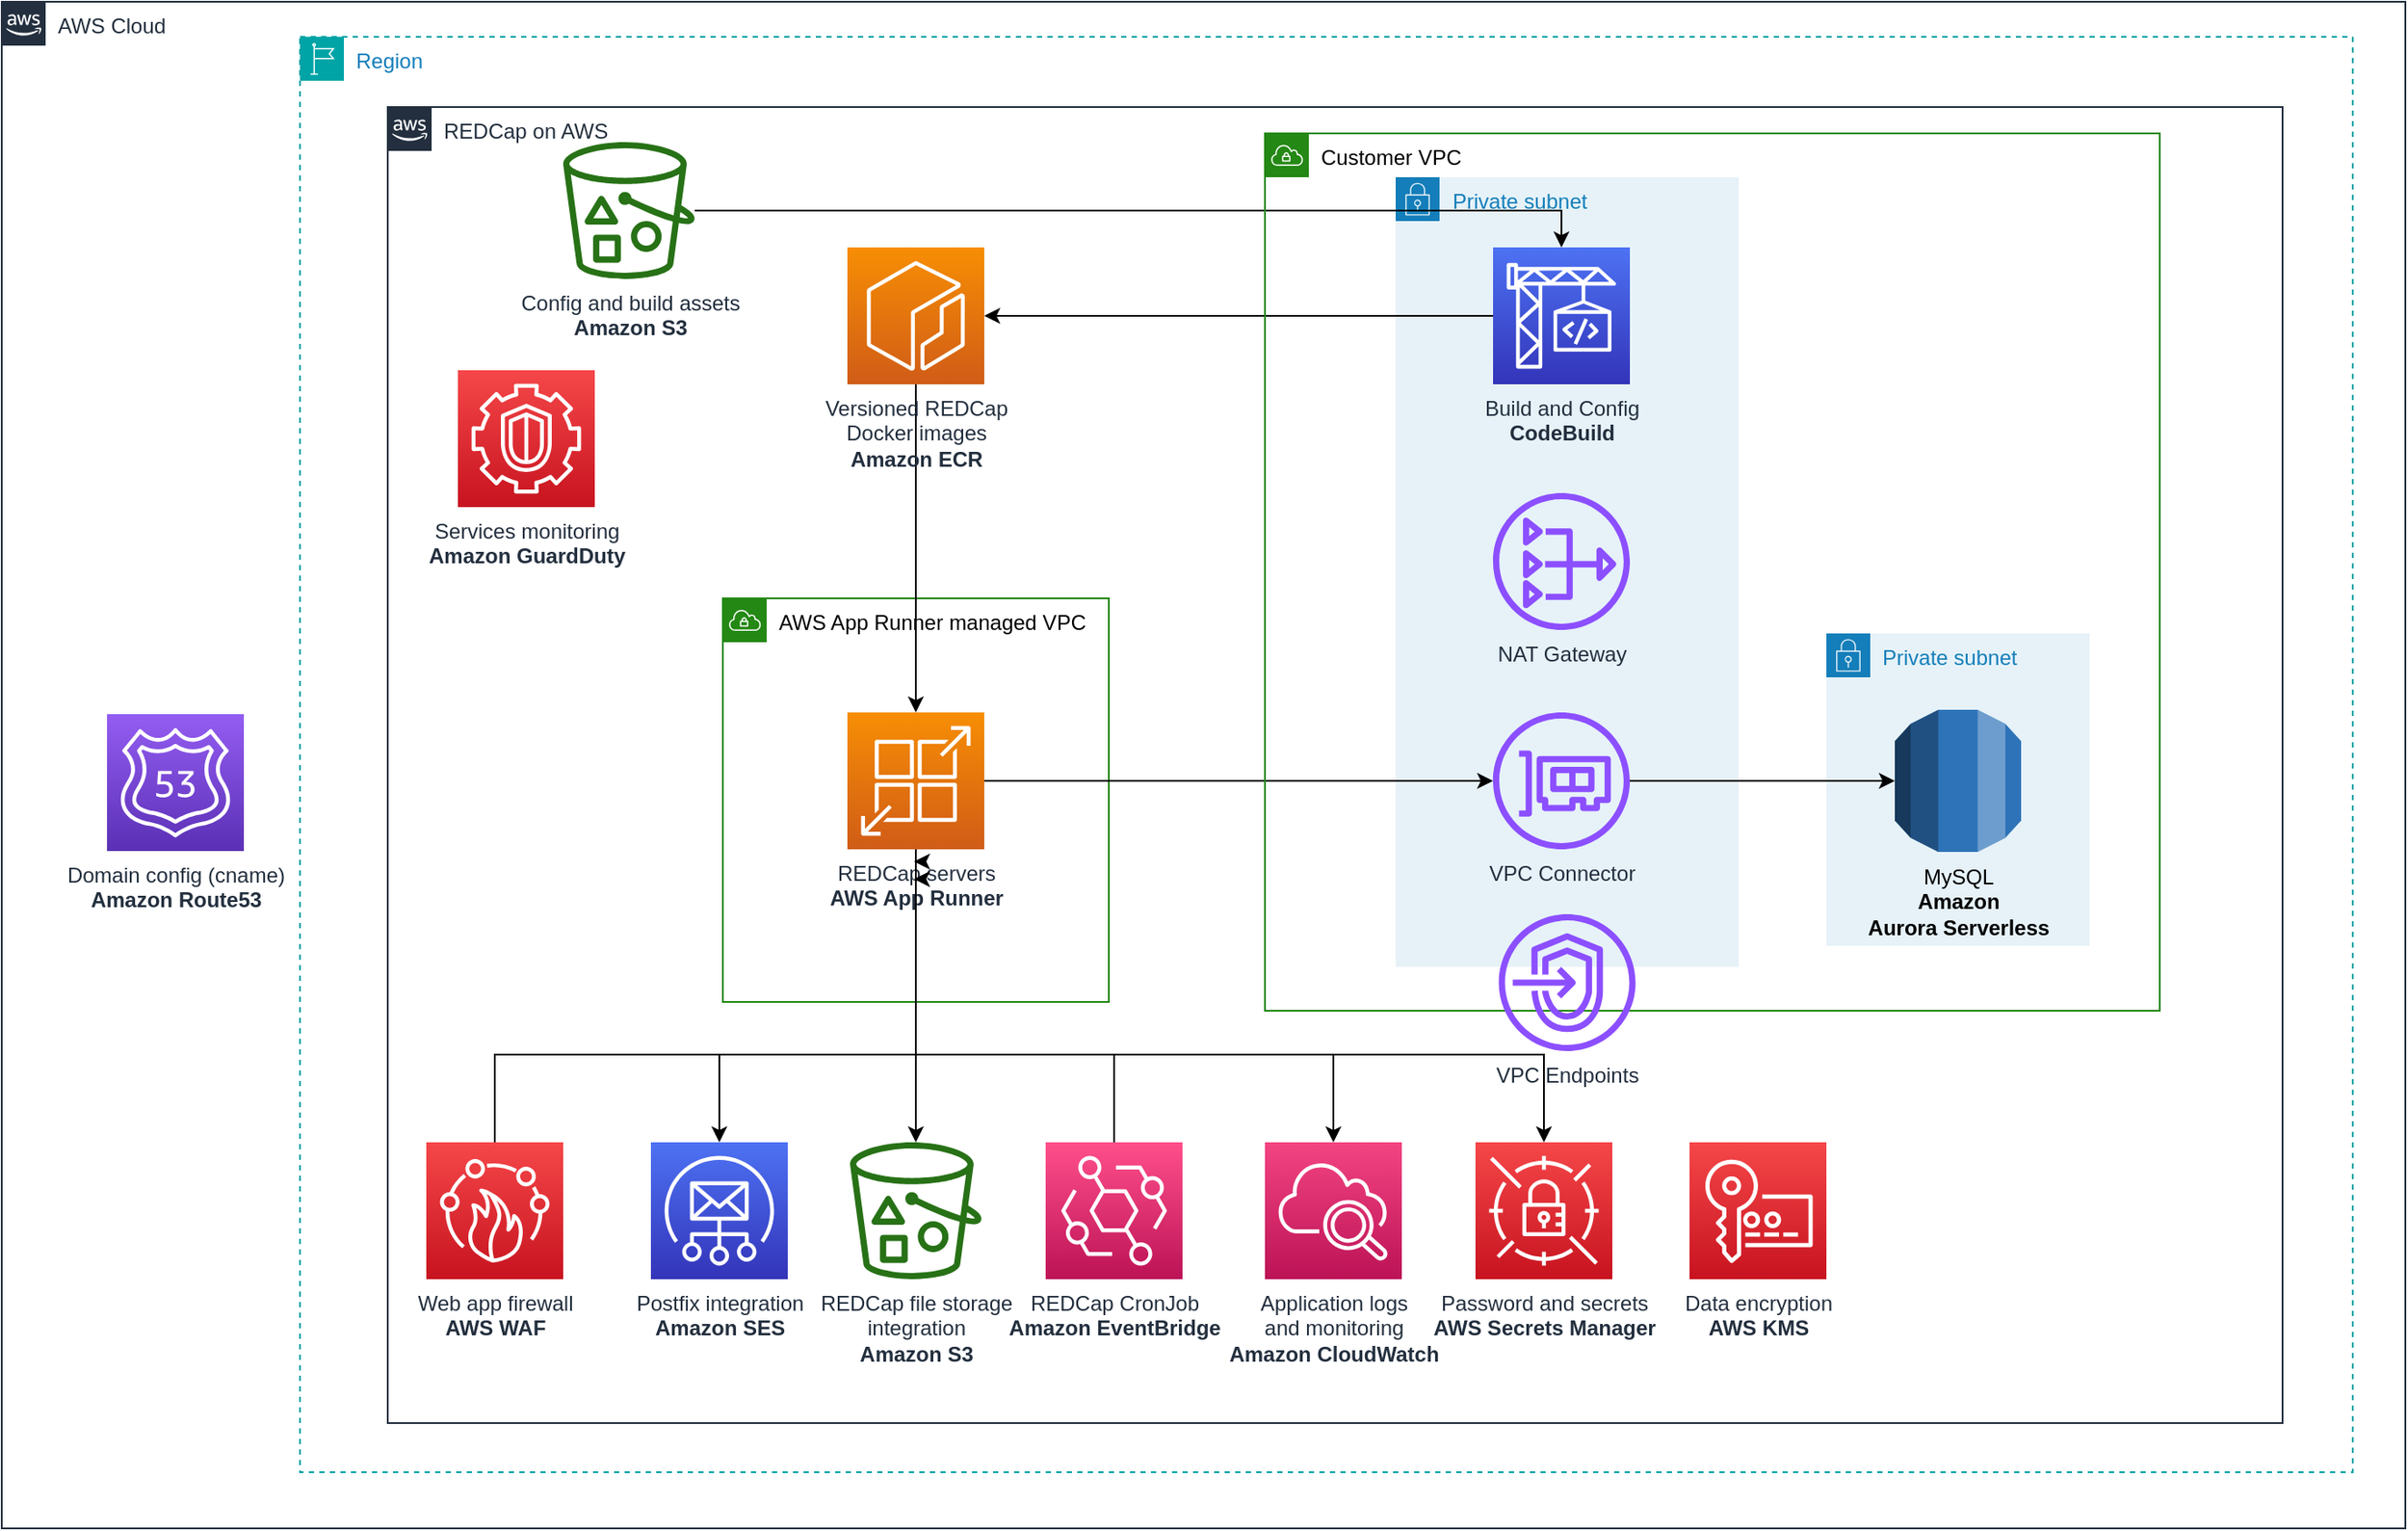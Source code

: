 <mxfile version="22.1.21" type="device">
  <diagram id="Ht1M8jgEwFfnCIfOTk4-" name="Page-1">
    <mxGraphModel dx="4132" dy="2477" grid="1" gridSize="10" guides="1" tooltips="1" connect="1" arrows="1" fold="1" page="1" pageScale="1" pageWidth="1169" pageHeight="827" math="0" shadow="0">
      <root>
        <mxCell id="0" />
        <mxCell id="1" parent="0" />
        <mxCell id="UEzPUAAOIrF-is8g5C7q-74" value="REDCap on AWS" style="points=[[0,0],[0.25,0],[0.5,0],[0.75,0],[1,0],[1,0.25],[1,0.5],[1,0.75],[1,1],[0.75,1],[0.5,1],[0.25,1],[0,1],[0,0.75],[0,0.5],[0,0.25]];outlineConnect=0;gradientColor=none;html=1;whiteSpace=wrap;fontSize=12;fontStyle=0;shape=mxgraph.aws4.group;grIcon=mxgraph.aws4.group_aws_cloud_alt;strokeColor=#232F3E;fillColor=none;verticalAlign=top;align=left;spacingLeft=30;fontColor=#232F3E;dashed=0;labelBackgroundColor=#ffffff;container=1;pointerEvents=0;collapsible=0;recursiveResize=0;" parent="1" vertex="1">
          <mxGeometry x="20" y="30" width="1080" height="750" as="geometry" />
        </mxCell>
        <mxCell id="Dcn6kLH_3c6K-tNPOsyW-28" value="Private subnet" style="points=[[0,0],[0.25,0],[0.5,0],[0.75,0],[1,0],[1,0.25],[1,0.5],[1,0.75],[1,1],[0.75,1],[0.5,1],[0.25,1],[0,1],[0,0.75],[0,0.5],[0,0.25]];outlineConnect=0;gradientColor=none;html=1;whiteSpace=wrap;fontSize=12;fontStyle=0;container=1;pointerEvents=0;collapsible=0;recursiveResize=0;shape=mxgraph.aws4.group;grIcon=mxgraph.aws4.group_security_group;grStroke=0;strokeColor=#147EBA;fillColor=#E6F2F8;verticalAlign=top;align=left;spacingLeft=30;fontColor=#147EBA;dashed=0;" vertex="1" parent="UEzPUAAOIrF-is8g5C7q-74">
          <mxGeometry x="574.5" y="40" width="195.5" height="450" as="geometry" />
        </mxCell>
        <mxCell id="Mqe46j8C1IuPMbPBtzHv-17" value="Domain config (cname)&lt;br&gt;&lt;b&gt;Amazon Route53&lt;/b&gt;" style="sketch=0;points=[[0,0,0],[0.25,0,0],[0.5,0,0],[0.75,0,0],[1,0,0],[0,1,0],[0.25,1,0],[0.5,1,0],[0.75,1,0],[1,1,0],[0,0.25,0],[0,0.5,0],[0,0.75,0],[1,0.25,0],[1,0.5,0],[1,0.75,0]];outlineConnect=0;fontColor=#232F3E;gradientColor=#945DF2;gradientDirection=north;fillColor=#5A30B5;strokeColor=#ffffff;dashed=0;verticalLabelPosition=bottom;verticalAlign=top;align=center;html=1;fontSize=12;fontStyle=0;aspect=fixed;shape=mxgraph.aws4.resourceIcon;resIcon=mxgraph.aws4.route_53;" parent="1" vertex="1">
          <mxGeometry x="-140" y="376" width="78" height="78" as="geometry" />
        </mxCell>
        <mxCell id="Dcn6kLH_3c6K-tNPOsyW-3" value="Region" style="points=[[0,0],[0.25,0],[0.5,0],[0.75,0],[1,0],[1,0.25],[1,0.5],[1,0.75],[1,1],[0.75,1],[0.5,1],[0.25,1],[0,1],[0,0.75],[0,0.5],[0,0.25]];outlineConnect=0;gradientColor=none;html=1;whiteSpace=wrap;fontSize=12;fontStyle=0;container=1;pointerEvents=0;collapsible=0;recursiveResize=0;shape=mxgraph.aws4.group;grIcon=mxgraph.aws4.group_region;strokeColor=#00A4A6;fillColor=none;verticalAlign=top;align=left;spacingLeft=30;fontColor=#147EBA;dashed=1;" vertex="1" parent="1">
          <mxGeometry x="-30" y="-10" width="1170" height="818" as="geometry" />
        </mxCell>
        <mxCell id="UEzPUAAOIrF-is8g5C7q-78" value="Config and build assets&lt;br&gt;&lt;b&gt;Amazon S3&lt;/b&gt;" style="outlineConnect=0;fontColor=#232F3E;gradientColor=none;fillColor=#277116;strokeColor=none;dashed=0;verticalLabelPosition=bottom;verticalAlign=top;align=center;html=1;fontSize=12;fontStyle=0;aspect=fixed;pointerEvents=1;shape=mxgraph.aws4.bucket_with_objects;labelBackgroundColor=#ffffff;" parent="Dcn6kLH_3c6K-tNPOsyW-3" vertex="1">
          <mxGeometry x="150" y="60" width="75" height="78" as="geometry" />
        </mxCell>
        <mxCell id="Dcn6kLH_3c6K-tNPOsyW-15" value="&lt;font color=&quot;#000000&quot;&gt;AWS App Runner managed VPC&lt;/font&gt;" style="points=[[0,0],[0.25,0],[0.5,0],[0.75,0],[1,0],[1,0.25],[1,0.5],[1,0.75],[1,1],[0.75,1],[0.5,1],[0.25,1],[0,1],[0,0.75],[0,0.5],[0,0.25]];outlineConnect=0;gradientColor=none;html=1;whiteSpace=wrap;fontSize=12;fontStyle=0;container=0;pointerEvents=0;collapsible=0;recursiveResize=0;shape=mxgraph.aws4.group;grIcon=mxgraph.aws4.group_vpc;strokeColor=#248814;fillColor=none;verticalAlign=top;align=left;spacingLeft=30;fontColor=#AAB7B8;dashed=0;" vertex="1" parent="Dcn6kLH_3c6K-tNPOsyW-3">
          <mxGeometry x="241" y="320" width="220" height="230" as="geometry" />
        </mxCell>
        <mxCell id="Dcn6kLH_3c6K-tNPOsyW-31" style="edgeStyle=orthogonalEdgeStyle;rounded=0;orthogonalLoop=1;jettySize=auto;html=1;" edge="1" parent="Dcn6kLH_3c6K-tNPOsyW-3" source="Mqe46j8C1IuPMbPBtzHv-1" target="Dcn6kLH_3c6K-tNPOsyW-30">
          <mxGeometry relative="1" as="geometry" />
        </mxCell>
        <mxCell id="Mqe46j8C1IuPMbPBtzHv-1" value="REDCap servers&lt;br&gt;&lt;b&gt;AWS App Runner&lt;/b&gt;" style="sketch=0;points=[[0,0,0],[0.25,0,0],[0.5,0,0],[0.75,0,0],[1,0,0],[0,1,0],[0.25,1,0],[0.5,1,0],[0.75,1,0],[1,1,0],[0,0.25,0],[0,0.5,0],[0,0.75,0],[1,0.25,0],[1,0.5,0],[1,0.75,0]];outlineConnect=0;fontColor=#232F3E;gradientColor=#F78E04;gradientDirection=north;fillColor=#D05C17;strokeColor=#ffffff;dashed=0;verticalLabelPosition=bottom;verticalAlign=top;align=center;html=1;fontSize=12;fontStyle=0;aspect=fixed;shape=mxgraph.aws4.resourceIcon;resIcon=mxgraph.aws4.app_runner;" parent="Dcn6kLH_3c6K-tNPOsyW-3" vertex="1">
          <mxGeometry x="312" y="385" width="78" height="78" as="geometry" />
        </mxCell>
        <mxCell id="Dcn6kLH_3c6K-tNPOsyW-50" style="edgeStyle=orthogonalEdgeStyle;rounded=0;orthogonalLoop=1;jettySize=auto;html=1;" edge="1" parent="Dcn6kLH_3c6K-tNPOsyW-3" source="Mqe46j8C1IuPMbPBtzHv-6" target="Mqe46j8C1IuPMbPBtzHv-1">
          <mxGeometry relative="1" as="geometry" />
        </mxCell>
        <mxCell id="Mqe46j8C1IuPMbPBtzHv-6" value="Versioned REDCap&lt;br&gt;Docker images&lt;br&gt;&lt;b&gt;Amazon ECR&lt;/b&gt;" style="sketch=0;points=[[0,0,0],[0.25,0,0],[0.5,0,0],[0.75,0,0],[1,0,0],[0,1,0],[0.25,1,0],[0.5,1,0],[0.75,1,0],[1,1,0],[0,0.25,0],[0,0.5,0],[0,0.75,0],[1,0.25,0],[1,0.5,0],[1,0.75,0]];outlineConnect=0;fontColor=#232F3E;gradientColor=#F78E04;gradientDirection=north;fillColor=#D05C17;strokeColor=#ffffff;dashed=0;verticalLabelPosition=bottom;verticalAlign=top;align=center;html=1;fontSize=12;fontStyle=0;aspect=fixed;shape=mxgraph.aws4.resourceIcon;resIcon=mxgraph.aws4.ecr;" parent="Dcn6kLH_3c6K-tNPOsyW-3" vertex="1">
          <mxGeometry x="312" y="120" width="78" height="78" as="geometry" />
        </mxCell>
        <mxCell id="f2SYE34LI6Cqs8GmhTz7-9" style="edgeStyle=orthogonalEdgeStyle;rounded=0;orthogonalLoop=1;jettySize=auto;html=1;" parent="Dcn6kLH_3c6K-tNPOsyW-3" source="deZ6W27eWIMEph1ER3yK-2" target="Mqe46j8C1IuPMbPBtzHv-6" edge="1">
          <mxGeometry relative="1" as="geometry" />
        </mxCell>
        <mxCell id="deZ6W27eWIMEph1ER3yK-15" value="Private subnet" style="points=[[0,0],[0.25,0],[0.5,0],[0.75,0],[1,0],[1,0.25],[1,0.5],[1,0.75],[1,1],[0.75,1],[0.5,1],[0.25,1],[0,1],[0,0.75],[0,0.5],[0,0.25]];outlineConnect=0;gradientColor=none;html=1;whiteSpace=wrap;fontSize=12;fontStyle=0;container=1;pointerEvents=0;collapsible=0;recursiveResize=0;shape=mxgraph.aws4.group;grIcon=mxgraph.aws4.group_security_group;grStroke=0;strokeColor=#147EBA;fillColor=#E6F2F8;verticalAlign=top;align=left;spacingLeft=30;fontColor=#147EBA;dashed=0;" parent="Dcn6kLH_3c6K-tNPOsyW-3" vertex="1">
          <mxGeometry x="870" y="340" width="150" height="178" as="geometry" />
        </mxCell>
        <mxCell id="Mqe46j8C1IuPMbPBtzHv-2" value="MySQL&lt;br&gt;&lt;b&gt;Amazon&lt;br&gt;Aurora Serverless&lt;/b&gt;" style="outlineConnect=0;dashed=0;verticalLabelPosition=bottom;verticalAlign=top;align=center;html=1;shape=mxgraph.aws3.rds;fillColor=#2E73B8;gradientColor=none;" parent="deZ6W27eWIMEph1ER3yK-15" vertex="1">
          <mxGeometry x="39" y="43.5" width="72" height="81" as="geometry" />
        </mxCell>
        <mxCell id="Dcn6kLH_3c6K-tNPOsyW-27" style="edgeStyle=orthogonalEdgeStyle;rounded=0;orthogonalLoop=1;jettySize=auto;html=1;entryX=0.5;entryY=0;entryDx=0;entryDy=0;entryPerimeter=0;" edge="1" parent="Dcn6kLH_3c6K-tNPOsyW-3" source="UEzPUAAOIrF-is8g5C7q-78" target="deZ6W27eWIMEph1ER3yK-2">
          <mxGeometry relative="1" as="geometry" />
        </mxCell>
        <mxCell id="deZ6W27eWIMEph1ER3yK-2" value="Build and Config&lt;br&gt;&lt;b&gt;CodeBuild&lt;/b&gt;" style="sketch=0;points=[[0,0,0],[0.25,0,0],[0.5,0,0],[0.75,0,0],[1,0,0],[0,1,0],[0.25,1,0],[0.5,1,0],[0.75,1,0],[1,1,0],[0,0.25,0],[0,0.5,0],[0,0.75,0],[1,0.25,0],[1,0.5,0],[1,0.75,0]];outlineConnect=0;fontColor=#232F3E;gradientColor=#4D72F3;gradientDirection=north;fillColor=#3334B9;strokeColor=#ffffff;dashed=0;verticalLabelPosition=bottom;verticalAlign=top;align=center;html=1;fontSize=12;fontStyle=0;aspect=fixed;shape=mxgraph.aws4.resourceIcon;resIcon=mxgraph.aws4.codebuild;" parent="Dcn6kLH_3c6K-tNPOsyW-3" vertex="1">
          <mxGeometry x="680" y="120" width="78" height="78" as="geometry" />
        </mxCell>
        <mxCell id="Dcn6kLH_3c6K-tNPOsyW-32" style="edgeStyle=orthogonalEdgeStyle;rounded=0;orthogonalLoop=1;jettySize=auto;html=1;" edge="1" parent="Dcn6kLH_3c6K-tNPOsyW-3" source="Dcn6kLH_3c6K-tNPOsyW-30" target="Mqe46j8C1IuPMbPBtzHv-2">
          <mxGeometry relative="1" as="geometry" />
        </mxCell>
        <mxCell id="Dcn6kLH_3c6K-tNPOsyW-30" value="VPC Connector" style="sketch=0;outlineConnect=0;fontColor=#232F3E;gradientColor=none;fillColor=#8C4FFF;strokeColor=none;dashed=0;verticalLabelPosition=bottom;verticalAlign=top;align=center;html=1;fontSize=12;fontStyle=0;aspect=fixed;pointerEvents=1;shape=mxgraph.aws4.elastic_network_interface;" vertex="1" parent="Dcn6kLH_3c6K-tNPOsyW-3">
          <mxGeometry x="680" y="385" width="78" height="78" as="geometry" />
        </mxCell>
        <mxCell id="Dcn6kLH_3c6K-tNPOsyW-34" value="NAT Gateway" style="sketch=0;outlineConnect=0;fontColor=#232F3E;gradientColor=none;fillColor=#8C4FFF;strokeColor=none;dashed=0;verticalLabelPosition=bottom;verticalAlign=top;align=center;html=1;fontSize=12;fontStyle=0;aspect=fixed;pointerEvents=1;shape=mxgraph.aws4.nat_gateway;" vertex="1" parent="Dcn6kLH_3c6K-tNPOsyW-3">
          <mxGeometry x="680" y="260" width="78" height="78" as="geometry" />
        </mxCell>
        <mxCell id="Mqe46j8C1IuPMbPBtzHv-23" value="Services monitoring&lt;br&gt;&lt;b&gt;Amazon GuardDuty&lt;/b&gt;" style="sketch=0;points=[[0,0,0],[0.25,0,0],[0.5,0,0],[0.75,0,0],[1,0,0],[0,1,0],[0.25,1,0],[0.5,1,0],[0.75,1,0],[1,1,0],[0,0.25,0],[0,0.5,0],[0,0.75,0],[1,0.25,0],[1,0.5,0],[1,0.75,0]];outlineConnect=0;fontColor=#232F3E;gradientColor=#F54749;gradientDirection=north;fillColor=#C7131F;strokeColor=#ffffff;dashed=0;verticalLabelPosition=bottom;verticalAlign=top;align=center;html=1;fontSize=12;fontStyle=0;aspect=fixed;shape=mxgraph.aws4.resourceIcon;resIcon=mxgraph.aws4.guardduty;" parent="Dcn6kLH_3c6K-tNPOsyW-3" vertex="1">
          <mxGeometry x="90" y="190" width="78" height="78" as="geometry" />
        </mxCell>
        <mxCell id="Dcn6kLH_3c6K-tNPOsyW-40" value="AWS Cloud" style="points=[[0,0],[0.25,0],[0.5,0],[0.75,0],[1,0],[1,0.25],[1,0.5],[1,0.75],[1,1],[0.75,1],[0.5,1],[0.25,1],[0,1],[0,0.75],[0,0.5],[0,0.25]];outlineConnect=0;gradientColor=none;html=1;whiteSpace=wrap;fontSize=12;fontStyle=0;container=1;pointerEvents=0;collapsible=0;recursiveResize=0;shape=mxgraph.aws4.group;grIcon=mxgraph.aws4.group_aws_cloud_alt;strokeColor=#232F3E;fillColor=none;verticalAlign=top;align=left;spacingLeft=30;fontColor=#232F3E;dashed=0;" vertex="1" parent="1">
          <mxGeometry x="-200" y="-30" width="1370" height="870" as="geometry" />
        </mxCell>
        <mxCell id="f2SYE34LI6Cqs8GmhTz7-4" value="&lt;font color=&quot;#000000&quot;&gt;Customer VPC&lt;/font&gt;" style="points=[[0,0],[0.25,0],[0.5,0],[0.75,0],[1,0],[1,0.25],[1,0.5],[1,0.75],[1,1],[0.75,1],[0.5,1],[0.25,1],[0,1],[0,0.75],[0,0.5],[0,0.25]];outlineConnect=0;gradientColor=none;html=1;whiteSpace=wrap;fontSize=12;fontStyle=0;container=0;pointerEvents=0;collapsible=0;recursiveResize=0;shape=mxgraph.aws4.group;grIcon=mxgraph.aws4.group_vpc;strokeColor=#248814;fillColor=none;verticalAlign=top;align=left;spacingLeft=30;fontColor=#AAB7B8;dashed=0;" parent="Dcn6kLH_3c6K-tNPOsyW-40" vertex="1">
          <mxGeometry x="720" y="75" width="510" height="500" as="geometry" />
        </mxCell>
        <mxCell id="Dcn6kLH_3c6K-tNPOsyW-36" value="VPC Endpoints" style="sketch=0;outlineConnect=0;fontColor=#232F3E;gradientColor=none;fillColor=#8C4FFF;strokeColor=none;dashed=0;verticalLabelPosition=bottom;verticalAlign=top;align=center;html=1;fontSize=12;fontStyle=0;aspect=fixed;pointerEvents=1;shape=mxgraph.aws4.endpoints;" vertex="1" parent="Dcn6kLH_3c6K-tNPOsyW-40">
          <mxGeometry x="853.25" y="520" width="78" height="78" as="geometry" />
        </mxCell>
        <mxCell id="Dcn6kLH_3c6K-tNPOsyW-49" style="edgeStyle=orthogonalEdgeStyle;rounded=0;orthogonalLoop=1;jettySize=auto;html=1;" edge="1" parent="Dcn6kLH_3c6K-tNPOsyW-40" source="Mqe46j8C1IuPMbPBtzHv-7">
          <mxGeometry relative="1" as="geometry">
            <mxPoint x="520.0" y="500" as="targetPoint" />
            <Array as="points">
              <mxPoint x="281" y="600" />
              <mxPoint x="521" y="600" />
              <mxPoint x="521" y="500" />
            </Array>
          </mxGeometry>
        </mxCell>
        <mxCell id="Mqe46j8C1IuPMbPBtzHv-7" value="Web app firewall&lt;br&gt;&lt;b&gt;AWS WAF&lt;/b&gt;" style="sketch=0;points=[[0,0,0],[0.25,0,0],[0.5,0,0],[0.75,0,0],[1,0,0],[0,1,0],[0.25,1,0],[0.5,1,0],[0.75,1,0],[1,1,0],[0,0.25,0],[0,0.5,0],[0,0.75,0],[1,0.25,0],[1,0.5,0],[1,0.75,0]];outlineConnect=0;fontColor=#232F3E;gradientColor=#F54749;gradientDirection=north;fillColor=#C7131F;strokeColor=#ffffff;dashed=0;verticalLabelPosition=bottom;verticalAlign=top;align=center;html=1;fontSize=12;fontStyle=0;aspect=fixed;shape=mxgraph.aws4.resourceIcon;resIcon=mxgraph.aws4.firewall_manager;" parent="Dcn6kLH_3c6K-tNPOsyW-40" vertex="1">
          <mxGeometry x="242" y="650" width="78" height="78" as="geometry" />
        </mxCell>
        <mxCell id="Mqe46j8C1IuPMbPBtzHv-5" value="Postfix integration&lt;br&gt;&lt;b&gt;Amazon SES&lt;/b&gt;" style="sketch=0;points=[[0,0,0],[0.25,0,0],[0.5,0,0],[0.75,0,0],[1,0,0],[0,1,0],[0.25,1,0],[0.5,1,0],[0.75,1,0],[1,1,0],[0,0.25,0],[0,0.5,0],[0,0.75,0],[1,0.25,0],[1,0.5,0],[1,0.75,0]];outlineConnect=0;fontColor=#232F3E;gradientColor=#4D72F3;gradientDirection=north;fillColor=#3334B9;strokeColor=#ffffff;dashed=0;verticalLabelPosition=bottom;verticalAlign=top;align=center;html=1;fontSize=12;fontStyle=0;aspect=fixed;shape=mxgraph.aws4.resourceIcon;resIcon=mxgraph.aws4.simple_email_service;" parent="Dcn6kLH_3c6K-tNPOsyW-40" vertex="1">
          <mxGeometry x="370" y="650" width="78" height="78" as="geometry" />
        </mxCell>
        <mxCell id="Mqe46j8C1IuPMbPBtzHv-16" value="REDCap file storage&lt;br&gt;integration&lt;br&gt;&lt;b&gt;Amazon S3&lt;/b&gt;" style="outlineConnect=0;fontColor=#232F3E;gradientColor=none;fillColor=#277116;strokeColor=none;dashed=0;verticalLabelPosition=bottom;verticalAlign=top;align=center;html=1;fontSize=12;fontStyle=0;aspect=fixed;pointerEvents=1;shape=mxgraph.aws4.bucket_with_objects;labelBackgroundColor=#ffffff;" parent="Dcn6kLH_3c6K-tNPOsyW-40" vertex="1">
          <mxGeometry x="483.5" y="650" width="75" height="78" as="geometry" />
        </mxCell>
        <mxCell id="Dcn6kLH_3c6K-tNPOsyW-48" style="edgeStyle=orthogonalEdgeStyle;rounded=0;orthogonalLoop=1;jettySize=auto;html=1;" edge="1" parent="Dcn6kLH_3c6K-tNPOsyW-40" source="TzyDiBckDBIlwYz2A17W-2">
          <mxGeometry relative="1" as="geometry">
            <mxPoint x="520.0" y="490" as="targetPoint" />
            <Array as="points">
              <mxPoint x="634" y="600" />
              <mxPoint x="521" y="600" />
              <mxPoint x="521" y="490" />
            </Array>
          </mxGeometry>
        </mxCell>
        <mxCell id="TzyDiBckDBIlwYz2A17W-2" value="REDCap CronJob&lt;br&gt;&lt;b&gt;Amazon EventBridge&lt;/b&gt;" style="sketch=0;points=[[0,0,0],[0.25,0,0],[0.5,0,0],[0.75,0,0],[1,0,0],[0,1,0],[0.25,1,0],[0.5,1,0],[0.75,1,0],[1,1,0],[0,0.25,0],[0,0.5,0],[0,0.75,0],[1,0.25,0],[1,0.5,0],[1,0.75,0]];outlineConnect=0;fontColor=#232F3E;gradientColor=#FF4F8B;gradientDirection=north;fillColor=#BC1356;strokeColor=#ffffff;dashed=0;verticalLabelPosition=bottom;verticalAlign=top;align=center;html=1;fontSize=12;fontStyle=0;aspect=fixed;shape=mxgraph.aws4.resourceIcon;resIcon=mxgraph.aws4.eventbridge;" parent="Dcn6kLH_3c6K-tNPOsyW-40" vertex="1">
          <mxGeometry x="595" y="650" width="78" height="78" as="geometry" />
        </mxCell>
        <mxCell id="Ts2uirppUvE2Wrqs1Ysz-1" value="Application logs &lt;br&gt;and monitoring&lt;br&gt;&lt;b&gt;Amazon CloudWatch&lt;/b&gt;" style="sketch=0;points=[[0,0,0],[0.25,0,0],[0.5,0,0],[0.75,0,0],[1,0,0],[0,1,0],[0.25,1,0],[0.5,1,0],[0.75,1,0],[1,1,0],[0,0.25,0],[0,0.5,0],[0,0.75,0],[1,0.25,0],[1,0.5,0],[1,0.75,0]];points=[[0,0,0],[0.25,0,0],[0.5,0,0],[0.75,0,0],[1,0,0],[0,1,0],[0.25,1,0],[0.5,1,0],[0.75,1,0],[1,1,0],[0,0.25,0],[0,0.5,0],[0,0.75,0],[1,0.25,0],[1,0.5,0],[1,0.75,0]];outlineConnect=0;fontColor=#232F3E;gradientColor=#F34482;gradientDirection=north;fillColor=#BC1356;strokeColor=#ffffff;dashed=0;verticalLabelPosition=bottom;verticalAlign=top;align=center;html=1;fontSize=12;fontStyle=0;aspect=fixed;shape=mxgraph.aws4.resourceIcon;resIcon=mxgraph.aws4.cloudwatch_2;" parent="Dcn6kLH_3c6K-tNPOsyW-40" vertex="1">
          <mxGeometry x="720" y="650" width="78" height="78" as="geometry" />
        </mxCell>
        <mxCell id="Mqe46j8C1IuPMbPBtzHv-21" value="Password and secrets&lt;br&gt;&lt;b&gt;AWS Secrets Manager&lt;/b&gt;" style="sketch=0;points=[[0,0,0],[0.25,0,0],[0.5,0,0],[0.75,0,0],[1,0,0],[0,1,0],[0.25,1,0],[0.5,1,0],[0.75,1,0],[1,1,0],[0,0.25,0],[0,0.5,0],[0,0.75,0],[1,0.25,0],[1,0.5,0],[1,0.75,0]];outlineConnect=0;fontColor=#232F3E;gradientColor=#F54749;gradientDirection=north;fillColor=#C7131F;strokeColor=#ffffff;dashed=0;verticalLabelPosition=bottom;verticalAlign=top;align=center;html=1;fontSize=12;fontStyle=0;aspect=fixed;shape=mxgraph.aws4.resourceIcon;resIcon=mxgraph.aws4.secrets_manager;" parent="Dcn6kLH_3c6K-tNPOsyW-40" vertex="1">
          <mxGeometry x="840" y="650" width="78" height="78" as="geometry" />
        </mxCell>
        <mxCell id="Ts2uirppUvE2Wrqs1Ysz-3" value="Data encryption&lt;br&gt;&lt;b&gt;AWS KMS&lt;/b&gt;" style="sketch=0;points=[[0,0,0],[0.25,0,0],[0.5,0,0],[0.75,0,0],[1,0,0],[0,1,0],[0.25,1,0],[0.5,1,0],[0.75,1,0],[1,1,0],[0,0.25,0],[0,0.5,0],[0,0.75,0],[1,0.25,0],[1,0.5,0],[1,0.75,0]];outlineConnect=0;fontColor=#232F3E;gradientColor=#F54749;gradientDirection=north;fillColor=#C7131F;strokeColor=#ffffff;dashed=0;verticalLabelPosition=bottom;verticalAlign=top;align=center;html=1;fontSize=12;fontStyle=0;aspect=fixed;shape=mxgraph.aws4.resourceIcon;resIcon=mxgraph.aws4.key_management_service;" parent="Dcn6kLH_3c6K-tNPOsyW-40" vertex="1">
          <mxGeometry x="962" y="650" width="78" height="78" as="geometry" />
        </mxCell>
        <mxCell id="Dcn6kLH_3c6K-tNPOsyW-43" style="edgeStyle=orthogonalEdgeStyle;rounded=0;orthogonalLoop=1;jettySize=auto;html=1;exitX=0.5;exitY=1;exitDx=0;exitDy=0;exitPerimeter=0;entryX=0.5;entryY=0;entryDx=0;entryDy=0;entryPerimeter=0;" edge="1" parent="1" source="Mqe46j8C1IuPMbPBtzHv-1" target="Mqe46j8C1IuPMbPBtzHv-5">
          <mxGeometry relative="1" as="geometry">
            <Array as="points">
              <mxPoint x="321" y="570" />
              <mxPoint x="209" y="570" />
            </Array>
          </mxGeometry>
        </mxCell>
        <mxCell id="Dcn6kLH_3c6K-tNPOsyW-44" style="edgeStyle=orthogonalEdgeStyle;rounded=0;orthogonalLoop=1;jettySize=auto;html=1;" edge="1" parent="1" source="Mqe46j8C1IuPMbPBtzHv-1" target="Mqe46j8C1IuPMbPBtzHv-16">
          <mxGeometry relative="1" as="geometry" />
        </mxCell>
        <mxCell id="Dcn6kLH_3c6K-tNPOsyW-46" style="edgeStyle=orthogonalEdgeStyle;rounded=0;orthogonalLoop=1;jettySize=auto;html=1;" edge="1" parent="1" source="Mqe46j8C1IuPMbPBtzHv-1" target="Ts2uirppUvE2Wrqs1Ysz-1">
          <mxGeometry relative="1" as="geometry">
            <Array as="points">
              <mxPoint x="321" y="570" />
              <mxPoint x="559" y="570" />
            </Array>
          </mxGeometry>
        </mxCell>
        <mxCell id="Dcn6kLH_3c6K-tNPOsyW-47" style="edgeStyle=orthogonalEdgeStyle;rounded=0;orthogonalLoop=1;jettySize=auto;html=1;" edge="1" parent="1" source="Mqe46j8C1IuPMbPBtzHv-1" target="Mqe46j8C1IuPMbPBtzHv-21">
          <mxGeometry relative="1" as="geometry">
            <Array as="points">
              <mxPoint x="321" y="570" />
              <mxPoint x="679" y="570" />
            </Array>
          </mxGeometry>
        </mxCell>
      </root>
    </mxGraphModel>
  </diagram>
</mxfile>
